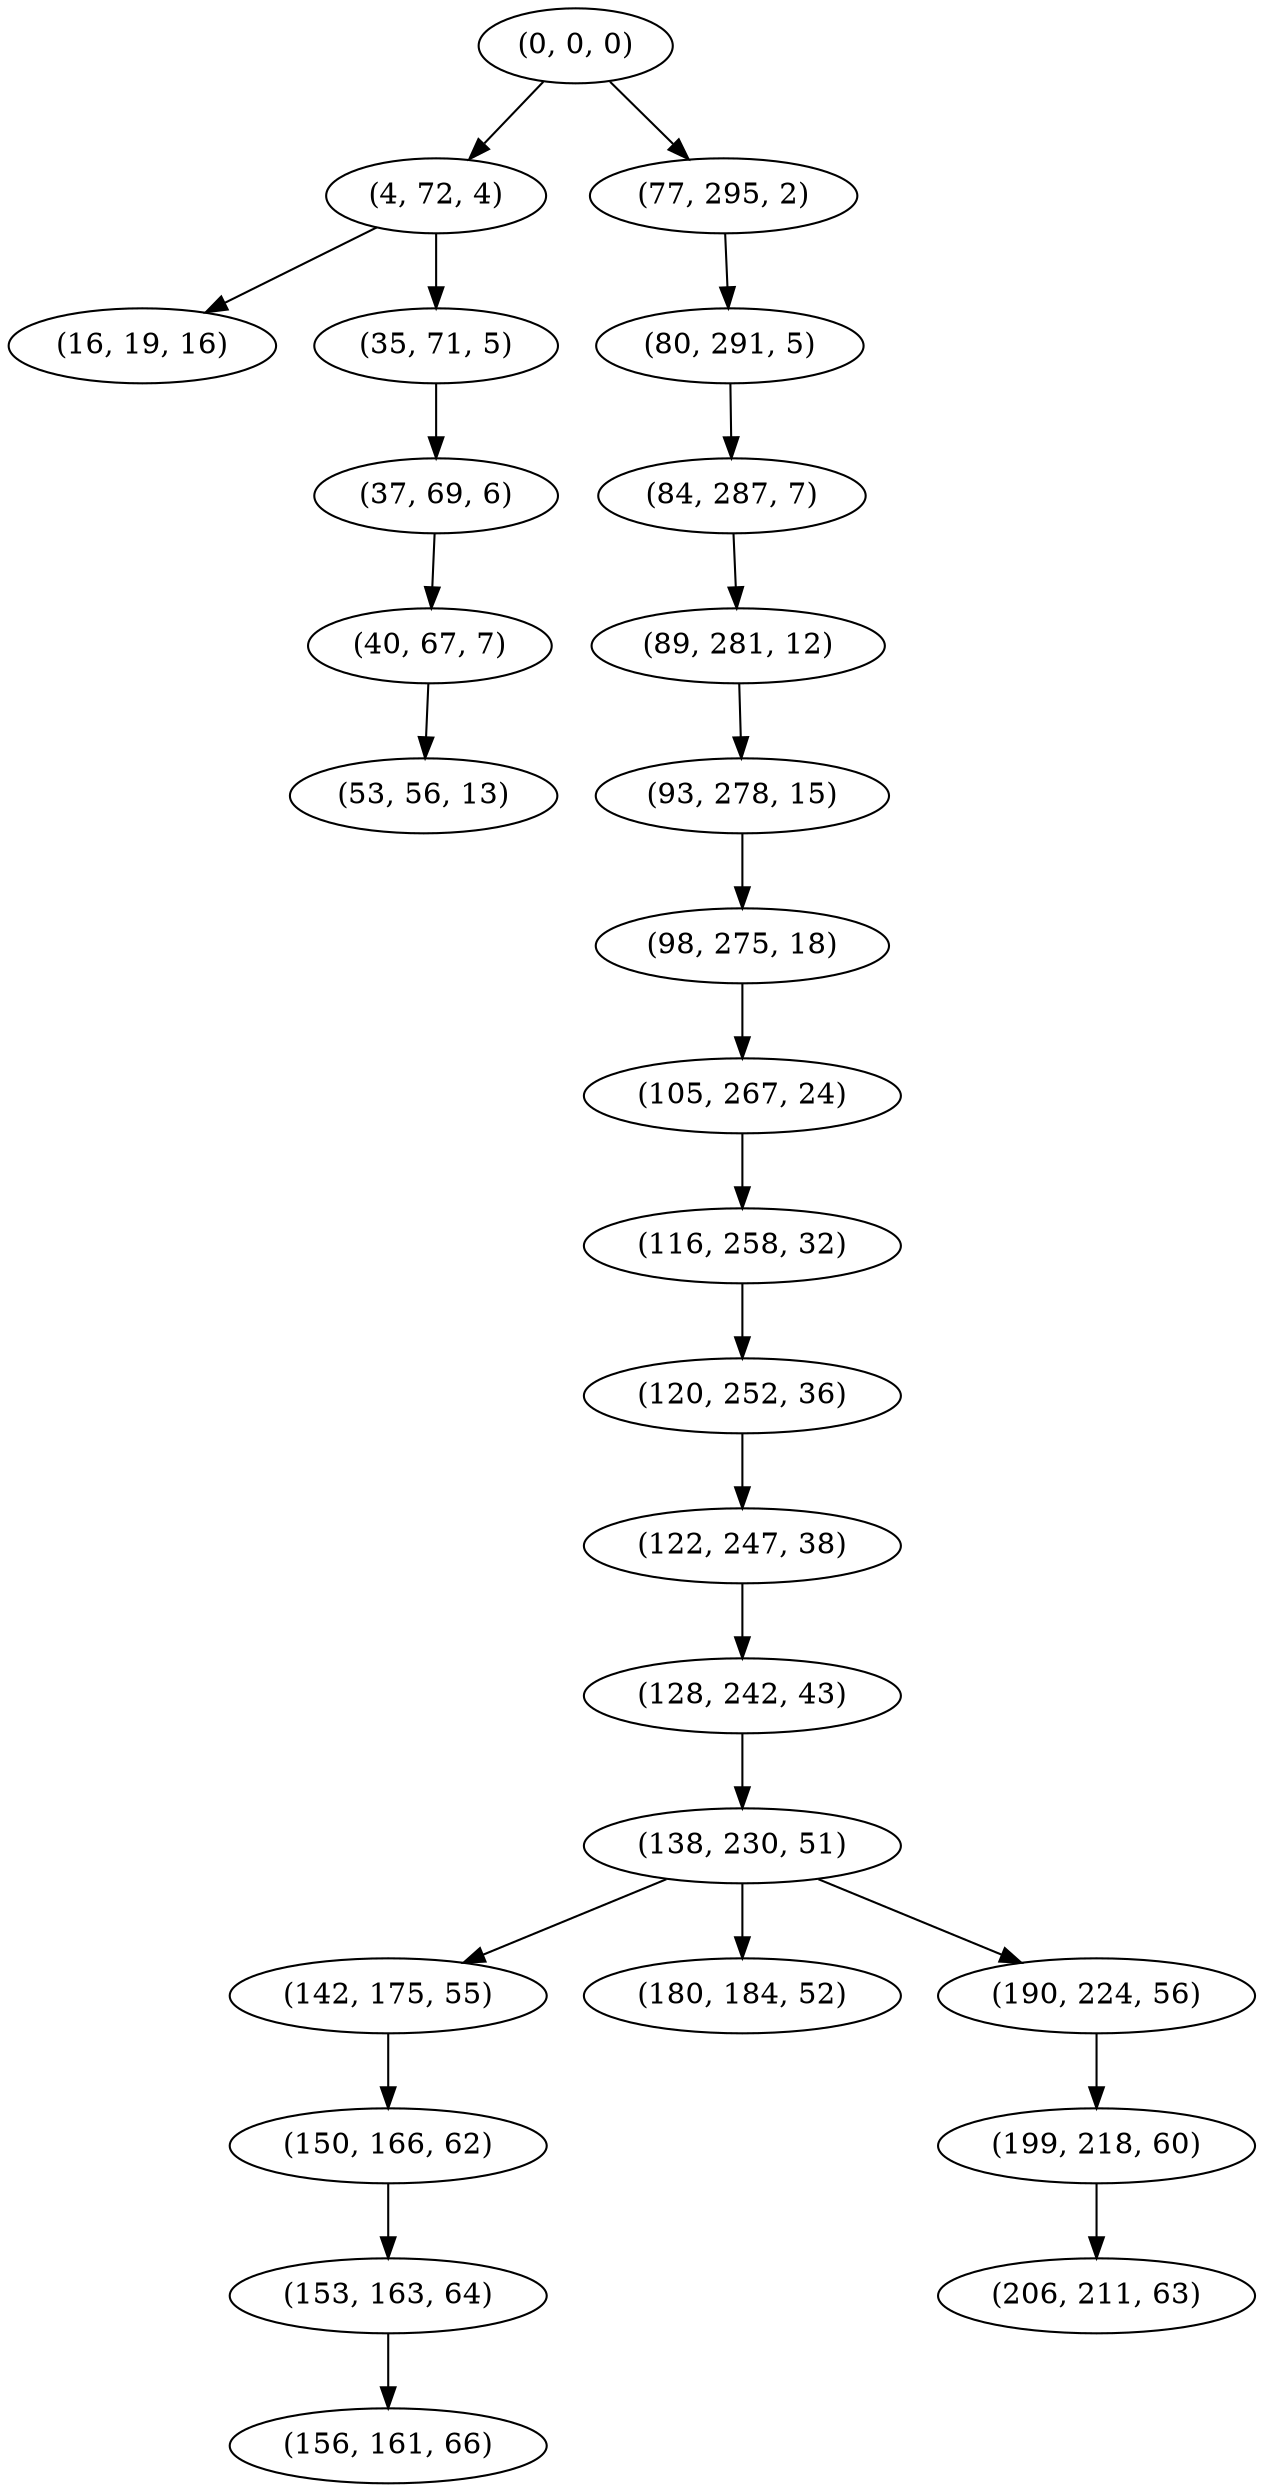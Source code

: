 digraph tree {
    "(0, 0, 0)";
    "(4, 72, 4)";
    "(16, 19, 16)";
    "(35, 71, 5)";
    "(37, 69, 6)";
    "(40, 67, 7)";
    "(53, 56, 13)";
    "(77, 295, 2)";
    "(80, 291, 5)";
    "(84, 287, 7)";
    "(89, 281, 12)";
    "(93, 278, 15)";
    "(98, 275, 18)";
    "(105, 267, 24)";
    "(116, 258, 32)";
    "(120, 252, 36)";
    "(122, 247, 38)";
    "(128, 242, 43)";
    "(138, 230, 51)";
    "(142, 175, 55)";
    "(150, 166, 62)";
    "(153, 163, 64)";
    "(156, 161, 66)";
    "(180, 184, 52)";
    "(190, 224, 56)";
    "(199, 218, 60)";
    "(206, 211, 63)";
    "(0, 0, 0)" -> "(4, 72, 4)";
    "(0, 0, 0)" -> "(77, 295, 2)";
    "(4, 72, 4)" -> "(16, 19, 16)";
    "(4, 72, 4)" -> "(35, 71, 5)";
    "(35, 71, 5)" -> "(37, 69, 6)";
    "(37, 69, 6)" -> "(40, 67, 7)";
    "(40, 67, 7)" -> "(53, 56, 13)";
    "(77, 295, 2)" -> "(80, 291, 5)";
    "(80, 291, 5)" -> "(84, 287, 7)";
    "(84, 287, 7)" -> "(89, 281, 12)";
    "(89, 281, 12)" -> "(93, 278, 15)";
    "(93, 278, 15)" -> "(98, 275, 18)";
    "(98, 275, 18)" -> "(105, 267, 24)";
    "(105, 267, 24)" -> "(116, 258, 32)";
    "(116, 258, 32)" -> "(120, 252, 36)";
    "(120, 252, 36)" -> "(122, 247, 38)";
    "(122, 247, 38)" -> "(128, 242, 43)";
    "(128, 242, 43)" -> "(138, 230, 51)";
    "(138, 230, 51)" -> "(142, 175, 55)";
    "(138, 230, 51)" -> "(180, 184, 52)";
    "(138, 230, 51)" -> "(190, 224, 56)";
    "(142, 175, 55)" -> "(150, 166, 62)";
    "(150, 166, 62)" -> "(153, 163, 64)";
    "(153, 163, 64)" -> "(156, 161, 66)";
    "(190, 224, 56)" -> "(199, 218, 60)";
    "(199, 218, 60)" -> "(206, 211, 63)";
}

